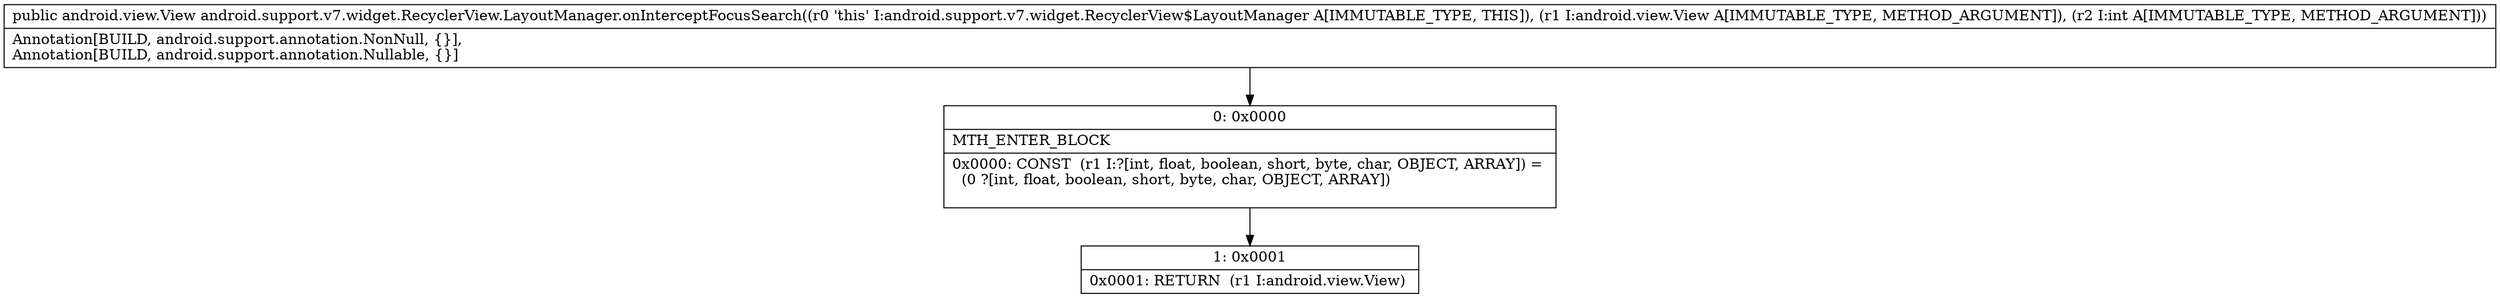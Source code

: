 digraph "CFG forandroid.support.v7.widget.RecyclerView.LayoutManager.onInterceptFocusSearch(Landroid\/view\/View;I)Landroid\/view\/View;" {
Node_0 [shape=record,label="{0\:\ 0x0000|MTH_ENTER_BLOCK\l|0x0000: CONST  (r1 I:?[int, float, boolean, short, byte, char, OBJECT, ARRAY]) = \l  (0 ?[int, float, boolean, short, byte, char, OBJECT, ARRAY])\l \l}"];
Node_1 [shape=record,label="{1\:\ 0x0001|0x0001: RETURN  (r1 I:android.view.View) \l}"];
MethodNode[shape=record,label="{public android.view.View android.support.v7.widget.RecyclerView.LayoutManager.onInterceptFocusSearch((r0 'this' I:android.support.v7.widget.RecyclerView$LayoutManager A[IMMUTABLE_TYPE, THIS]), (r1 I:android.view.View A[IMMUTABLE_TYPE, METHOD_ARGUMENT]), (r2 I:int A[IMMUTABLE_TYPE, METHOD_ARGUMENT]))  | Annotation[BUILD, android.support.annotation.NonNull, \{\}], \lAnnotation[BUILD, android.support.annotation.Nullable, \{\}]\l}"];
MethodNode -> Node_0;
Node_0 -> Node_1;
}

